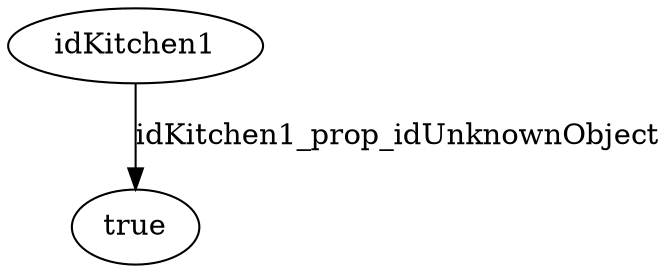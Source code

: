 strict digraph  {
idKitchen1 [node_type=entity_node, root=root];
true;
idKitchen1 -> true  [edge_type=property, label=idKitchen1_prop_idUnknownObject];
}
